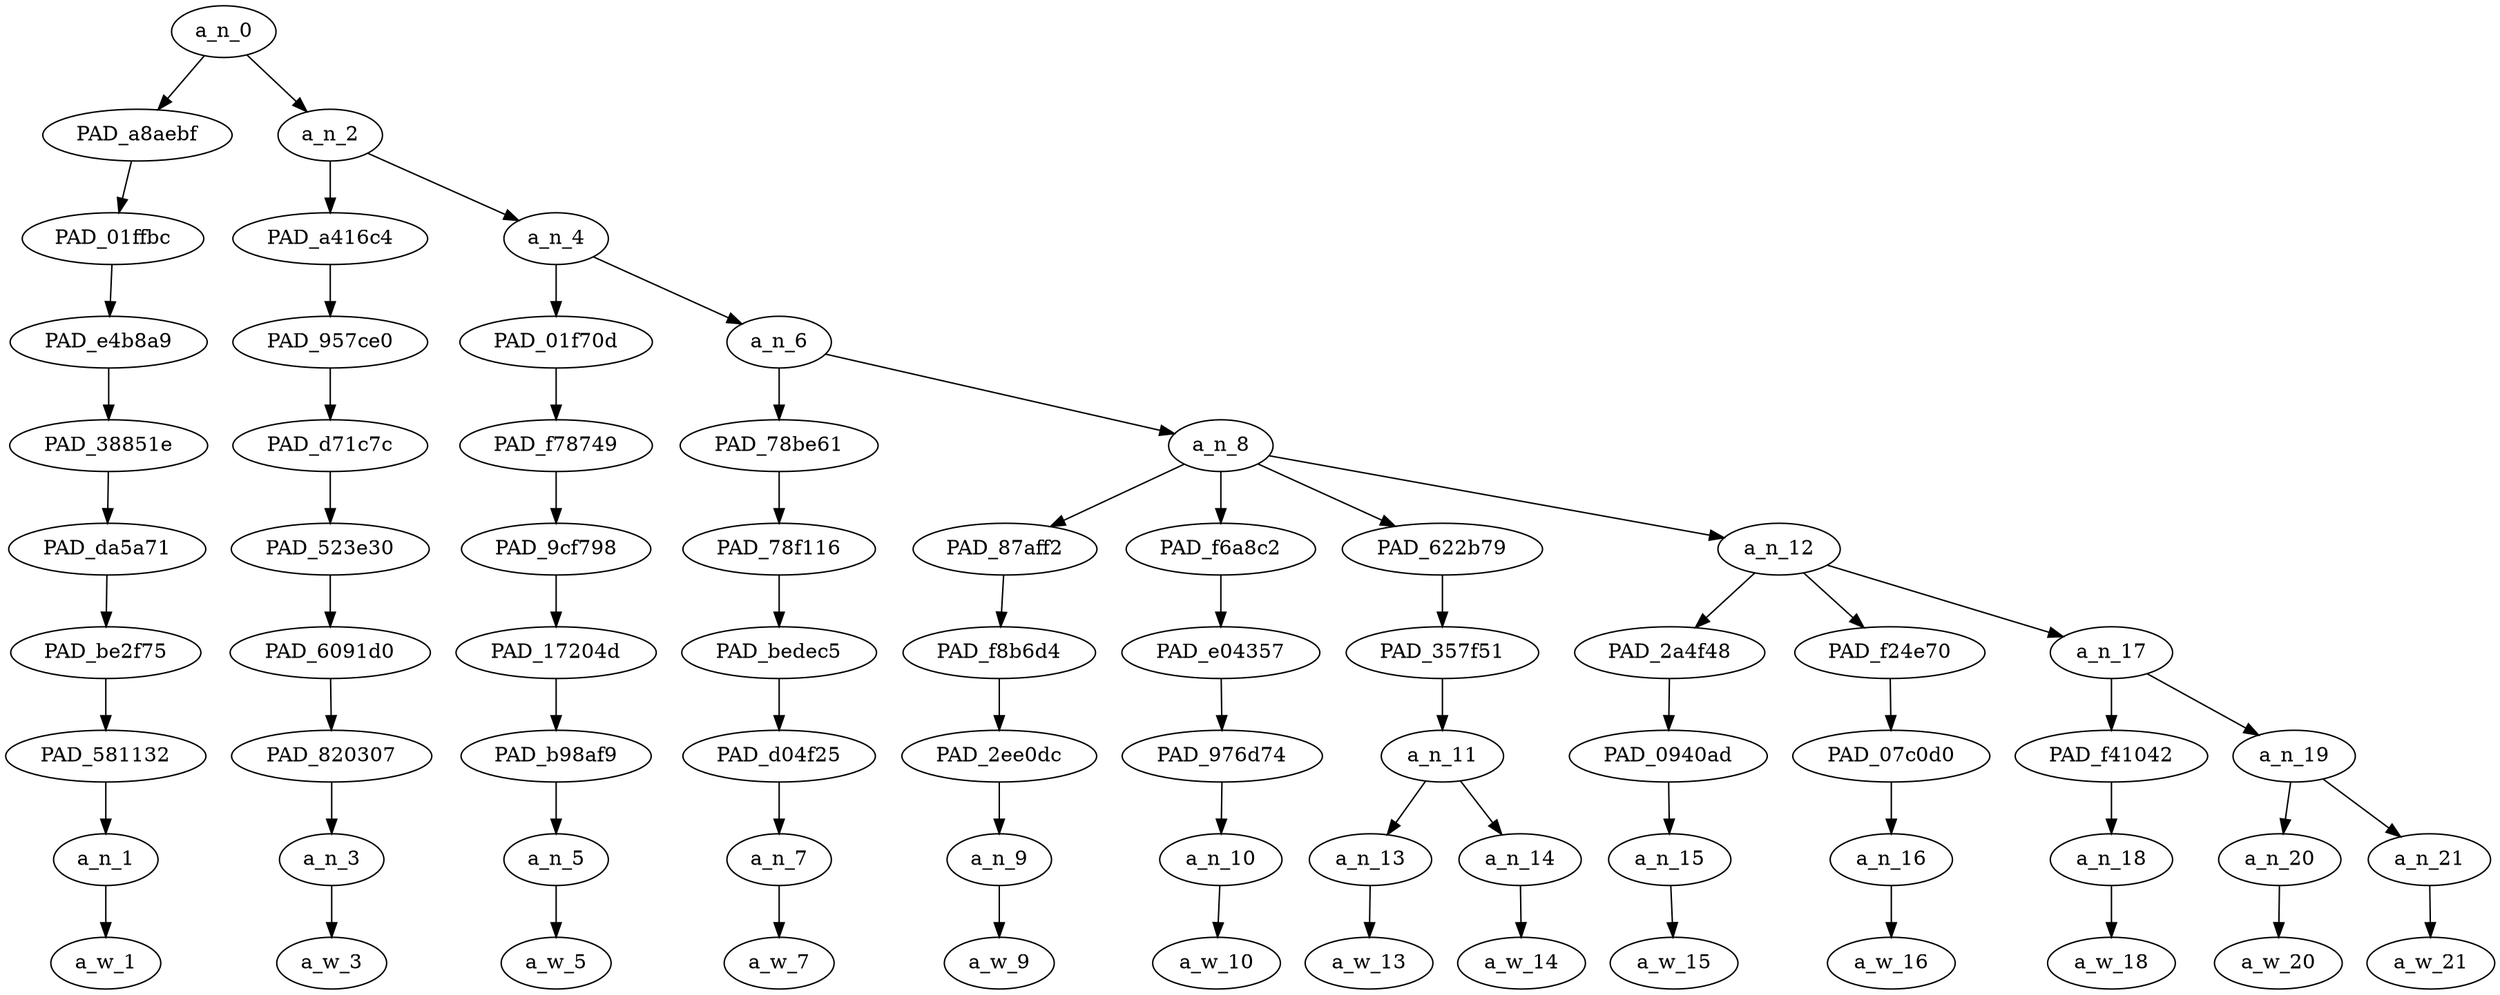 strict digraph "" {
	a_n_0	[div_dir=-1,
		index=0,
		level=9,
		pos="1.07421875,9!",
		text_span="[0, 1, 2, 3, 4, 5, 6, 7, 8, 9, 10, 11, 12]",
		value=1.00000002];
	PAD_a8aebf	[div_dir=-1,
		index=0,
		level=8,
		pos="0.0,8!",
		text_span="[0]",
		value=0.04021843];
	a_n_0 -> PAD_a8aebf;
	a_n_2	[div_dir=-1,
		index=1,
		level=8,
		pos="2.1484375,8!",
		text_span="[1, 2, 3, 4, 5, 6, 7, 8, 9, 10, 11, 12]",
		value=0.95952049];
	a_n_0 -> a_n_2;
	PAD_01ffbc	[div_dir=-1,
		index=0,
		level=7,
		pos="0.0,7!",
		text_span="[0]",
		value=0.04021843];
	PAD_a8aebf -> PAD_01ffbc;
	PAD_e4b8a9	[div_dir=-1,
		index=0,
		level=6,
		pos="0.0,6!",
		text_span="[0]",
		value=0.04021843];
	PAD_01ffbc -> PAD_e4b8a9;
	PAD_38851e	[div_dir=-1,
		index=0,
		level=5,
		pos="0.0,5!",
		text_span="[0]",
		value=0.04021843];
	PAD_e4b8a9 -> PAD_38851e;
	PAD_da5a71	[div_dir=-1,
		index=0,
		level=4,
		pos="0.0,4!",
		text_span="[0]",
		value=0.04021843];
	PAD_38851e -> PAD_da5a71;
	PAD_be2f75	[div_dir=-1,
		index=0,
		level=3,
		pos="0.0,3!",
		text_span="[0]",
		value=0.04021843];
	PAD_da5a71 -> PAD_be2f75;
	PAD_581132	[div_dir=-1,
		index=0,
		level=2,
		pos="0.0,2!",
		text_span="[0]",
		value=0.04021843];
	PAD_be2f75 -> PAD_581132;
	a_n_1	[div_dir=-1,
		index=0,
		level=1,
		pos="0.0,1!",
		text_span="[0]",
		value=0.04021843];
	PAD_581132 -> a_n_1;
	a_w_1	[div_dir=0,
		index=0,
		level=0,
		pos="0,0!",
		text_span="[0]",
		value=teacher];
	a_n_1 -> a_w_1;
	PAD_a416c4	[div_dir=1,
		index=1,
		level=7,
		pos="1.0,7!",
		text_span="[1]",
		value=0.04902098];
	a_n_2 -> PAD_a416c4;
	a_n_4	[div_dir=-1,
		index=2,
		level=7,
		pos="3.296875,7!",
		text_span="[2, 3, 4, 5, 6, 7, 8, 9, 10, 11, 12]",
		value=0.91024630];
	a_n_2 -> a_n_4;
	PAD_957ce0	[div_dir=1,
		index=1,
		level=6,
		pos="1.0,6!",
		text_span="[1]",
		value=0.04902098];
	PAD_a416c4 -> PAD_957ce0;
	PAD_d71c7c	[div_dir=1,
		index=1,
		level=5,
		pos="1.0,5!",
		text_span="[1]",
		value=0.04902098];
	PAD_957ce0 -> PAD_d71c7c;
	PAD_523e30	[div_dir=1,
		index=1,
		level=4,
		pos="1.0,4!",
		text_span="[1]",
		value=0.04902098];
	PAD_d71c7c -> PAD_523e30;
	PAD_6091d0	[div_dir=1,
		index=1,
		level=3,
		pos="1.0,3!",
		text_span="[1]",
		value=0.04902098];
	PAD_523e30 -> PAD_6091d0;
	PAD_820307	[div_dir=1,
		index=1,
		level=2,
		pos="1.0,2!",
		text_span="[1]",
		value=0.04902098];
	PAD_6091d0 -> PAD_820307;
	a_n_3	[div_dir=1,
		index=1,
		level=1,
		pos="1.0,1!",
		text_span="[1]",
		value=0.04902098];
	PAD_820307 -> a_n_3;
	a_w_3	[div_dir=0,
		index=1,
		level=0,
		pos="1,0!",
		text_span="[1]",
		value=asks];
	a_n_3 -> a_w_3;
	PAD_01f70d	[div_dir=1,
		index=2,
		level=6,
		pos="2.0,6!",
		text_span="[2]",
		value=0.03499691];
	a_n_4 -> PAD_01f70d;
	a_n_6	[div_dir=-1,
		index=3,
		level=6,
		pos="4.59375,6!",
		text_span="[3, 4, 5, 6, 7, 8, 9, 10, 11, 12]",
		value=0.87492246];
	a_n_4 -> a_n_6;
	PAD_f78749	[div_dir=1,
		index=2,
		level=5,
		pos="2.0,5!",
		text_span="[2]",
		value=0.03499691];
	PAD_01f70d -> PAD_f78749;
	PAD_9cf798	[div_dir=1,
		index=2,
		level=4,
		pos="2.0,4!",
		text_span="[2]",
		value=0.03499691];
	PAD_f78749 -> PAD_9cf798;
	PAD_17204d	[div_dir=1,
		index=2,
		level=3,
		pos="2.0,3!",
		text_span="[2]",
		value=0.03499691];
	PAD_9cf798 -> PAD_17204d;
	PAD_b98af9	[div_dir=1,
		index=2,
		level=2,
		pos="2.0,2!",
		text_span="[2]",
		value=0.03499691];
	PAD_17204d -> PAD_b98af9;
	a_n_5	[div_dir=1,
		index=2,
		level=1,
		pos="2.0,1!",
		text_span="[2]",
		value=0.03499691];
	PAD_b98af9 -> a_n_5;
	a_w_5	[div_dir=0,
		index=2,
		level=0,
		pos="2,0!",
		text_span="[2]",
		value=class];
	a_n_5 -> a_w_5;
	PAD_78be61	[div_dir=1,
		index=3,
		level=5,
		pos="3.0,5!",
		text_span="[3]",
		value=0.02838342];
	a_n_6 -> PAD_78be61;
	a_n_8	[div_dir=-1,
		index=4,
		level=5,
		pos="6.1875,5!",
		text_span="[4, 5, 6, 7, 8, 9, 10, 11, 12]",
		value=0.84614888];
	a_n_6 -> a_n_8;
	PAD_78f116	[div_dir=1,
		index=3,
		level=4,
		pos="3.0,4!",
		text_span="[3]",
		value=0.02838342];
	PAD_78be61 -> PAD_78f116;
	PAD_bedec5	[div_dir=1,
		index=3,
		level=3,
		pos="3.0,3!",
		text_span="[3]",
		value=0.02838342];
	PAD_78f116 -> PAD_bedec5;
	PAD_d04f25	[div_dir=1,
		index=3,
		level=2,
		pos="3.0,2!",
		text_span="[3]",
		value=0.02838342];
	PAD_bedec5 -> PAD_d04f25;
	a_n_7	[div_dir=1,
		index=3,
		level=1,
		pos="3.0,1!",
		text_span="[3]",
		value=0.02838342];
	PAD_d04f25 -> a_n_7;
	a_w_7	[div_dir=0,
		index=3,
		level=0,
		pos="3,0!",
		text_span="[3]",
		value=where];
	a_n_7 -> a_w_7;
	PAD_87aff2	[div_dir=1,
		index=4,
		level=4,
		pos="4.0,4!",
		text_span="[4]",
		value=0.03362044];
	a_n_8 -> PAD_87aff2;
	PAD_f6a8c2	[div_dir=-1,
		index=5,
		level=4,
		pos="5.0,4!",
		text_span="[5]",
		value=0.09897086];
	a_n_8 -> PAD_f6a8c2;
	PAD_622b79	[div_dir=1,
		index=6,
		level=4,
		pos="6.5,4!",
		text_span="[6, 7]",
		value=0.11951294];
	a_n_8 -> PAD_622b79;
	a_n_12	[div_dir=-1,
		index=7,
		level=4,
		pos="9.25,4!",
		text_span="[8, 9, 10, 11, 12]",
		value=0.59362361];
	a_n_8 -> a_n_12;
	PAD_f8b6d4	[div_dir=1,
		index=4,
		level=3,
		pos="4.0,3!",
		text_span="[4]",
		value=0.03362044];
	PAD_87aff2 -> PAD_f8b6d4;
	PAD_2ee0dc	[div_dir=1,
		index=4,
		level=2,
		pos="4.0,2!",
		text_span="[4]",
		value=0.03362044];
	PAD_f8b6d4 -> PAD_2ee0dc;
	a_n_9	[div_dir=1,
		index=4,
		level=1,
		pos="4.0,1!",
		text_span="[4]",
		value=0.03362044];
	PAD_2ee0dc -> a_n_9;
	a_w_9	[div_dir=0,
		index=4,
		level=0,
		pos="4,0!",
		text_span="[4]",
		value=is];
	a_n_9 -> a_w_9;
	PAD_e04357	[div_dir=-1,
		index=5,
		level=3,
		pos="5.0,3!",
		text_span="[5]",
		value=0.09897086];
	PAD_f6a8c2 -> PAD_e04357;
	PAD_976d74	[div_dir=-1,
		index=5,
		level=2,
		pos="5.0,2!",
		text_span="[5]",
		value=0.09897086];
	PAD_e04357 -> PAD_976d74;
	a_n_10	[div_dir=-1,
		index=5,
		level=1,
		pos="5.0,1!",
		text_span="[5]",
		value=0.09897086];
	PAD_976d74 -> a_n_10;
	a_w_10	[div_dir=0,
		index=5,
		level=0,
		pos="5,0!",
		text_span="[5]",
		value=pakistan];
	a_n_10 -> a_w_10;
	PAD_357f51	[div_dir=1,
		index=6,
		level=3,
		pos="6.5,3!",
		text_span="[6, 7]",
		value=0.11951294];
	PAD_622b79 -> PAD_357f51;
	a_n_11	[div_dir=1,
		index=6,
		level=2,
		pos="6.5,2!",
		text_span="[6, 7]",
		value=0.11951294];
	PAD_357f51 -> a_n_11;
	a_n_13	[div_dir=1,
		index=6,
		level=1,
		pos="6.0,1!",
		text_span="[6]",
		value=0.05185506];
	a_n_11 -> a_n_13;
	a_n_14	[div_dir=-1,
		index=7,
		level=1,
		pos="7.0,1!",
		text_span="[7]",
		value=0.06759632];
	a_n_11 -> a_n_14;
	a_w_13	[div_dir=0,
		index=6,
		level=0,
		pos="6,0!",
		text_span="[6]",
		value=little];
	a_n_13 -> a_w_13;
	a_w_14	[div_dir=0,
		index=7,
		level=0,
		pos="7,0!",
		text_span="[7]",
		value=johnny];
	a_n_14 -> a_w_14;
	PAD_2a4f48	[div_dir=1,
		index=7,
		level=3,
		pos="8.0,3!",
		text_span="[8]",
		value=0.05838042];
	a_n_12 -> PAD_2a4f48;
	PAD_f24e70	[div_dir=1,
		index=8,
		level=3,
		pos="9.0,3!",
		text_span="[9]",
		value=0.04310721];
	a_n_12 -> PAD_f24e70;
	a_n_17	[div_dir=-1,
		index=9,
		level=3,
		pos="10.75,3!",
		text_span="[10, 11, 12]",
		value=0.49162688];
	a_n_12 -> a_n_17;
	PAD_0940ad	[div_dir=1,
		index=7,
		level=2,
		pos="8.0,2!",
		text_span="[8]",
		value=0.05838042];
	PAD_2a4f48 -> PAD_0940ad;
	a_n_15	[div_dir=1,
		index=8,
		level=1,
		pos="8.0,1!",
		text_span="[8]",
		value=0.05838042];
	PAD_0940ad -> a_n_15;
	a_w_15	[div_dir=0,
		index=8,
		level=0,
		pos="8,0!",
		text_span="[8]",
		value=replies];
	a_n_15 -> a_w_15;
	PAD_07c0d0	[div_dir=1,
		index=8,
		level=2,
		pos="9.0,2!",
		text_span="[9]",
		value=0.04310721];
	PAD_f24e70 -> PAD_07c0d0;
	a_n_16	[div_dir=1,
		index=9,
		level=1,
		pos="9.0,1!",
		text_span="[9]",
		value=0.04310721];
	PAD_07c0d0 -> a_n_16;
	a_w_16	[div_dir=0,
		index=9,
		level=0,
		pos="9,0!",
		text_span="[9]",
		value=outside];
	a_n_16 -> a_w_16;
	PAD_f41042	[div_dir=1,
		index=9,
		level=2,
		pos="10.0,2!",
		text_span="[10]",
		value=0.04737304];
	a_n_17 -> PAD_f41042;
	a_n_19	[div_dir=-1,
		index=10,
		level=2,
		pos="11.5,2!",
		text_span="[11, 12]",
		value=0.44355574];
	a_n_17 -> a_n_19;
	a_n_18	[div_dir=1,
		index=10,
		level=1,
		pos="10.0,1!",
		text_span="[10]",
		value=0.04737304];
	PAD_f41042 -> a_n_18;
	a_w_18	[div_dir=0,
		index=10,
		level=0,
		pos="10,0!",
		text_span="[10]",
		value=with];
	a_n_18 -> a_w_18;
	a_n_20	[div_dir=-1,
		index=11,
		level=1,
		pos="11.0,1!",
		text_span="[11]",
		value=0.36024954];
	a_n_19 -> a_n_20;
	a_n_21	[div_dir=-1,
		index=12,
		level=1,
		pos="12.0,1!",
		text_span="[12]",
		value=0.08249376];
	a_n_19 -> a_n_21;
	a_w_20	[div_dir=0,
		index=11,
		level=0,
		pos="11,0!",
		text_span="[11]",
		value=paki];
	a_n_20 -> a_w_20;
	a_w_21	[div_dir=0,
		index=12,
		level=0,
		pos="12,0!",
		text_span="[12]",
		value=steve];
	a_n_21 -> a_w_21;
}
